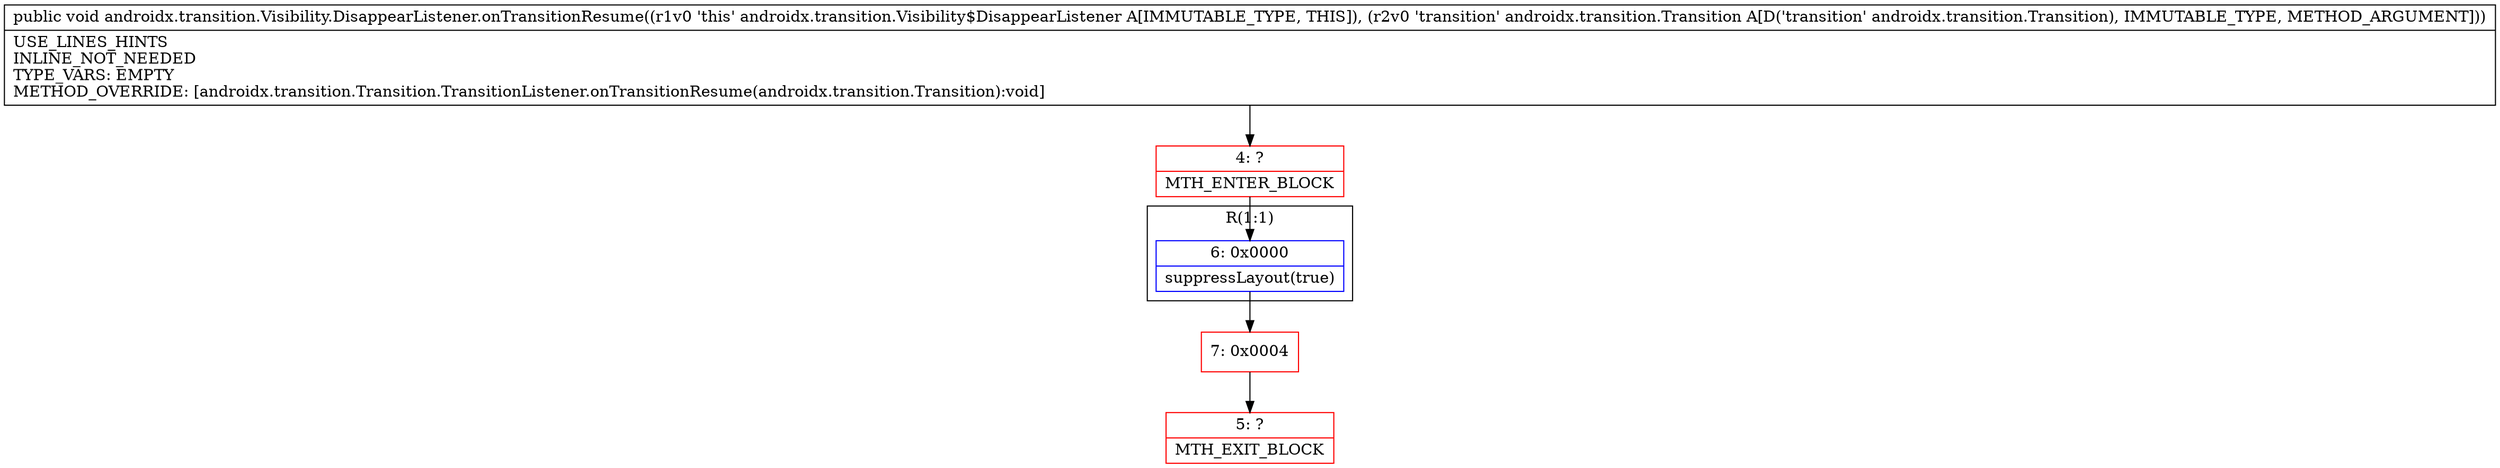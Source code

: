 digraph "CFG forandroidx.transition.Visibility.DisappearListener.onTransitionResume(Landroidx\/transition\/Transition;)V" {
subgraph cluster_Region_881061464 {
label = "R(1:1)";
node [shape=record,color=blue];
Node_6 [shape=record,label="{6\:\ 0x0000|suppressLayout(true)\l}"];
}
Node_4 [shape=record,color=red,label="{4\:\ ?|MTH_ENTER_BLOCK\l}"];
Node_7 [shape=record,color=red,label="{7\:\ 0x0004}"];
Node_5 [shape=record,color=red,label="{5\:\ ?|MTH_EXIT_BLOCK\l}"];
MethodNode[shape=record,label="{public void androidx.transition.Visibility.DisappearListener.onTransitionResume((r1v0 'this' androidx.transition.Visibility$DisappearListener A[IMMUTABLE_TYPE, THIS]), (r2v0 'transition' androidx.transition.Transition A[D('transition' androidx.transition.Transition), IMMUTABLE_TYPE, METHOD_ARGUMENT]))  | USE_LINES_HINTS\lINLINE_NOT_NEEDED\lTYPE_VARS: EMPTY\lMETHOD_OVERRIDE: [androidx.transition.Transition.TransitionListener.onTransitionResume(androidx.transition.Transition):void]\l}"];
MethodNode -> Node_4;Node_6 -> Node_7;
Node_4 -> Node_6;
Node_7 -> Node_5;
}

